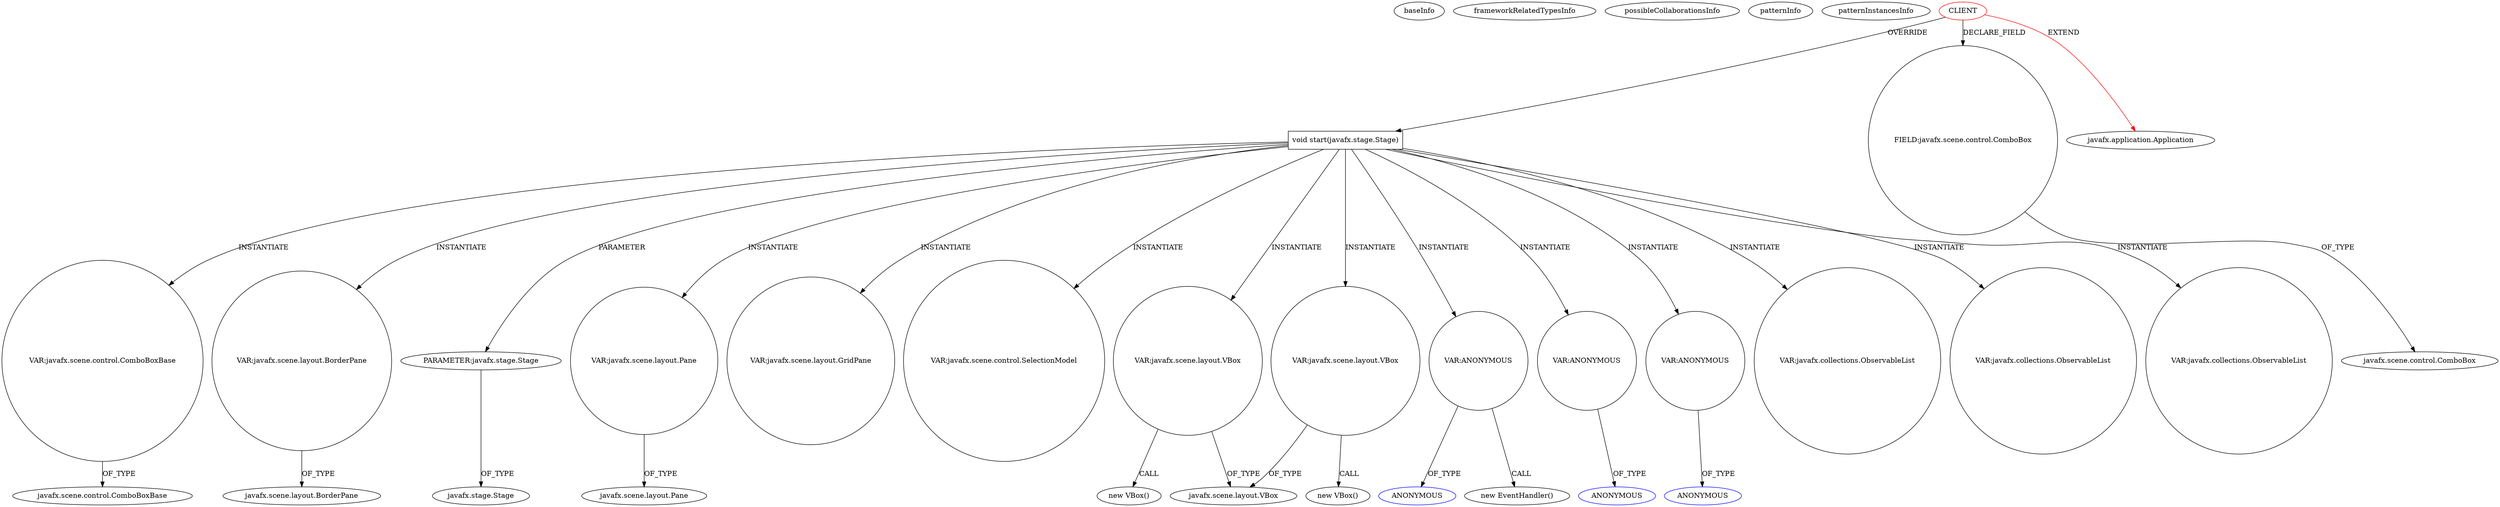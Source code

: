 digraph {
baseInfo[graphId=1149,category="pattern",isAnonymous=false,possibleRelation=false]
frameworkRelatedTypesInfo[0="javafx.application.Application"]
possibleCollaborationsInfo[]
patternInfo[frequency=2.0,patternRootClient=0]
patternInstancesInfo[0="Tsaru-Java-MP3-Visualizations~/Tsaru-Java-MP3-Visualizations/Java-MP3-Visualizations-master/mp3 Visualization/src/VisualizationInterface.java~VisualizationInterface~1511",1="empollondefisica-PlanetGame~/empollondefisica-PlanetGame/PlanetGame-master/src/testing/Testing.java~Testing~2645"]
157[label="javafx.scene.control.ComboBoxBase",vertexType="FRAMEWORK_CLASS_TYPE",isFrameworkType=false]
155[label="VAR:javafx.scene.control.ComboBoxBase",vertexType="VARIABLE_EXPRESION",isFrameworkType=false,shape=circle]
39[label="void start(javafx.stage.Stage)",vertexType="OVERRIDING_METHOD_DECLARATION",isFrameworkType=false,shape=box]
175[label="VAR:javafx.scene.layout.BorderPane",vertexType="VARIABLE_EXPRESION",isFrameworkType=false,shape=circle]
0[label="CLIENT",vertexType="ROOT_CLIENT_CLASS_DECLARATION",isFrameworkType=false,color=red]
40[label="PARAMETER:javafx.stage.Stage",vertexType="PARAMETER_DECLARATION",isFrameworkType=false]
192[label="VAR:javafx.scene.layout.Pane",vertexType="VARIABLE_EXPRESION",isFrameworkType=false,shape=circle]
48[label="VAR:javafx.scene.layout.GridPane",vertexType="VARIABLE_EXPRESION",isFrameworkType=false,shape=circle]
165[label="VAR:javafx.scene.control.SelectionModel",vertexType="VARIABLE_EXPRESION",isFrameworkType=false,shape=circle]
65[label="VAR:javafx.scene.layout.VBox",vertexType="VARIABLE_EXPRESION",isFrameworkType=false,shape=circle]
68[label="VAR:javafx.scene.layout.VBox",vertexType="VARIABLE_EXPRESION",isFrameworkType=false,shape=circle]
11[label="javafx.scene.layout.BorderPane",vertexType="FRAMEWORK_CLASS_TYPE",isFrameworkType=false]
107[label="VAR:ANONYMOUS",vertexType="VARIABLE_EXPRESION",isFrameworkType=false,shape=circle]
159[label="VAR:ANONYMOUS",vertexType="VARIABLE_EXPRESION",isFrameworkType=false,shape=circle]
140[label="VAR:ANONYMOUS",vertexType="VARIABLE_EXPRESION",isFrameworkType=false,shape=circle]
194[label="javafx.scene.layout.Pane",vertexType="FRAMEWORK_CLASS_TYPE",isFrameworkType=false]
31[label="FIELD:javafx.scene.control.ComboBox",vertexType="FIELD_DECLARATION",isFrameworkType=false,shape=circle]
32[label="javafx.scene.control.ComboBox",vertexType="FRAMEWORK_CLASS_TYPE",isFrameworkType=false]
30[label="javafx.stage.Stage",vertexType="FRAMEWORK_CLASS_TYPE",isFrameworkType=false]
1[label="javafx.application.Application",vertexType="FRAMEWORK_CLASS_TYPE",isFrameworkType=false]
67[label="new VBox()",vertexType="CONSTRUCTOR_CALL",isFrameworkType=false]
64[label="new VBox()",vertexType="CONSTRUCTOR_CALL",isFrameworkType=false]
21[label="javafx.scene.layout.VBox",vertexType="FRAMEWORK_CLASS_TYPE",isFrameworkType=false]
59[label="VAR:javafx.collections.ObservableList",vertexType="VARIABLE_EXPRESION",isFrameworkType=false,shape=circle]
81[label="VAR:javafx.collections.ObservableList",vertexType="VARIABLE_EXPRESION",isFrameworkType=false,shape=circle]
94[label="VAR:javafx.collections.ObservableList",vertexType="VARIABLE_EXPRESION",isFrameworkType=false,shape=circle]
160[label="ANONYMOUS",vertexType="REFERENCE_ANONYMOUS_DECLARATION",isFrameworkType=false,color=blue]
141[label="ANONYMOUS",vertexType="REFERENCE_ANONYMOUS_DECLARATION",isFrameworkType=false,color=blue]
108[label="ANONYMOUS",vertexType="REFERENCE_ANONYMOUS_DECLARATION",isFrameworkType=false,color=blue]
106[label="new EventHandler()",vertexType="CONSTRUCTOR_CALL",isFrameworkType=false]
0->1[label="EXTEND",color=red]
39->107[label="INSTANTIATE"]
39->59[label="INSTANTIATE"]
0->39[label="OVERRIDE"]
40->30[label="OF_TYPE"]
39->140[label="INSTANTIATE"]
0->31[label="DECLARE_FIELD"]
39->68[label="INSTANTIATE"]
65->21[label="OF_TYPE"]
140->141[label="OF_TYPE"]
31->32[label="OF_TYPE"]
39->48[label="INSTANTIATE"]
39->65[label="INSTANTIATE"]
175->11[label="OF_TYPE"]
107->106[label="CALL"]
39->192[label="INSTANTIATE"]
107->108[label="OF_TYPE"]
39->81[label="INSTANTIATE"]
159->160[label="OF_TYPE"]
39->165[label="INSTANTIATE"]
39->155[label="INSTANTIATE"]
39->40[label="PARAMETER"]
155->157[label="OF_TYPE"]
39->94[label="INSTANTIATE"]
39->175[label="INSTANTIATE"]
192->194[label="OF_TYPE"]
39->159[label="INSTANTIATE"]
65->64[label="CALL"]
68->21[label="OF_TYPE"]
68->67[label="CALL"]
}
